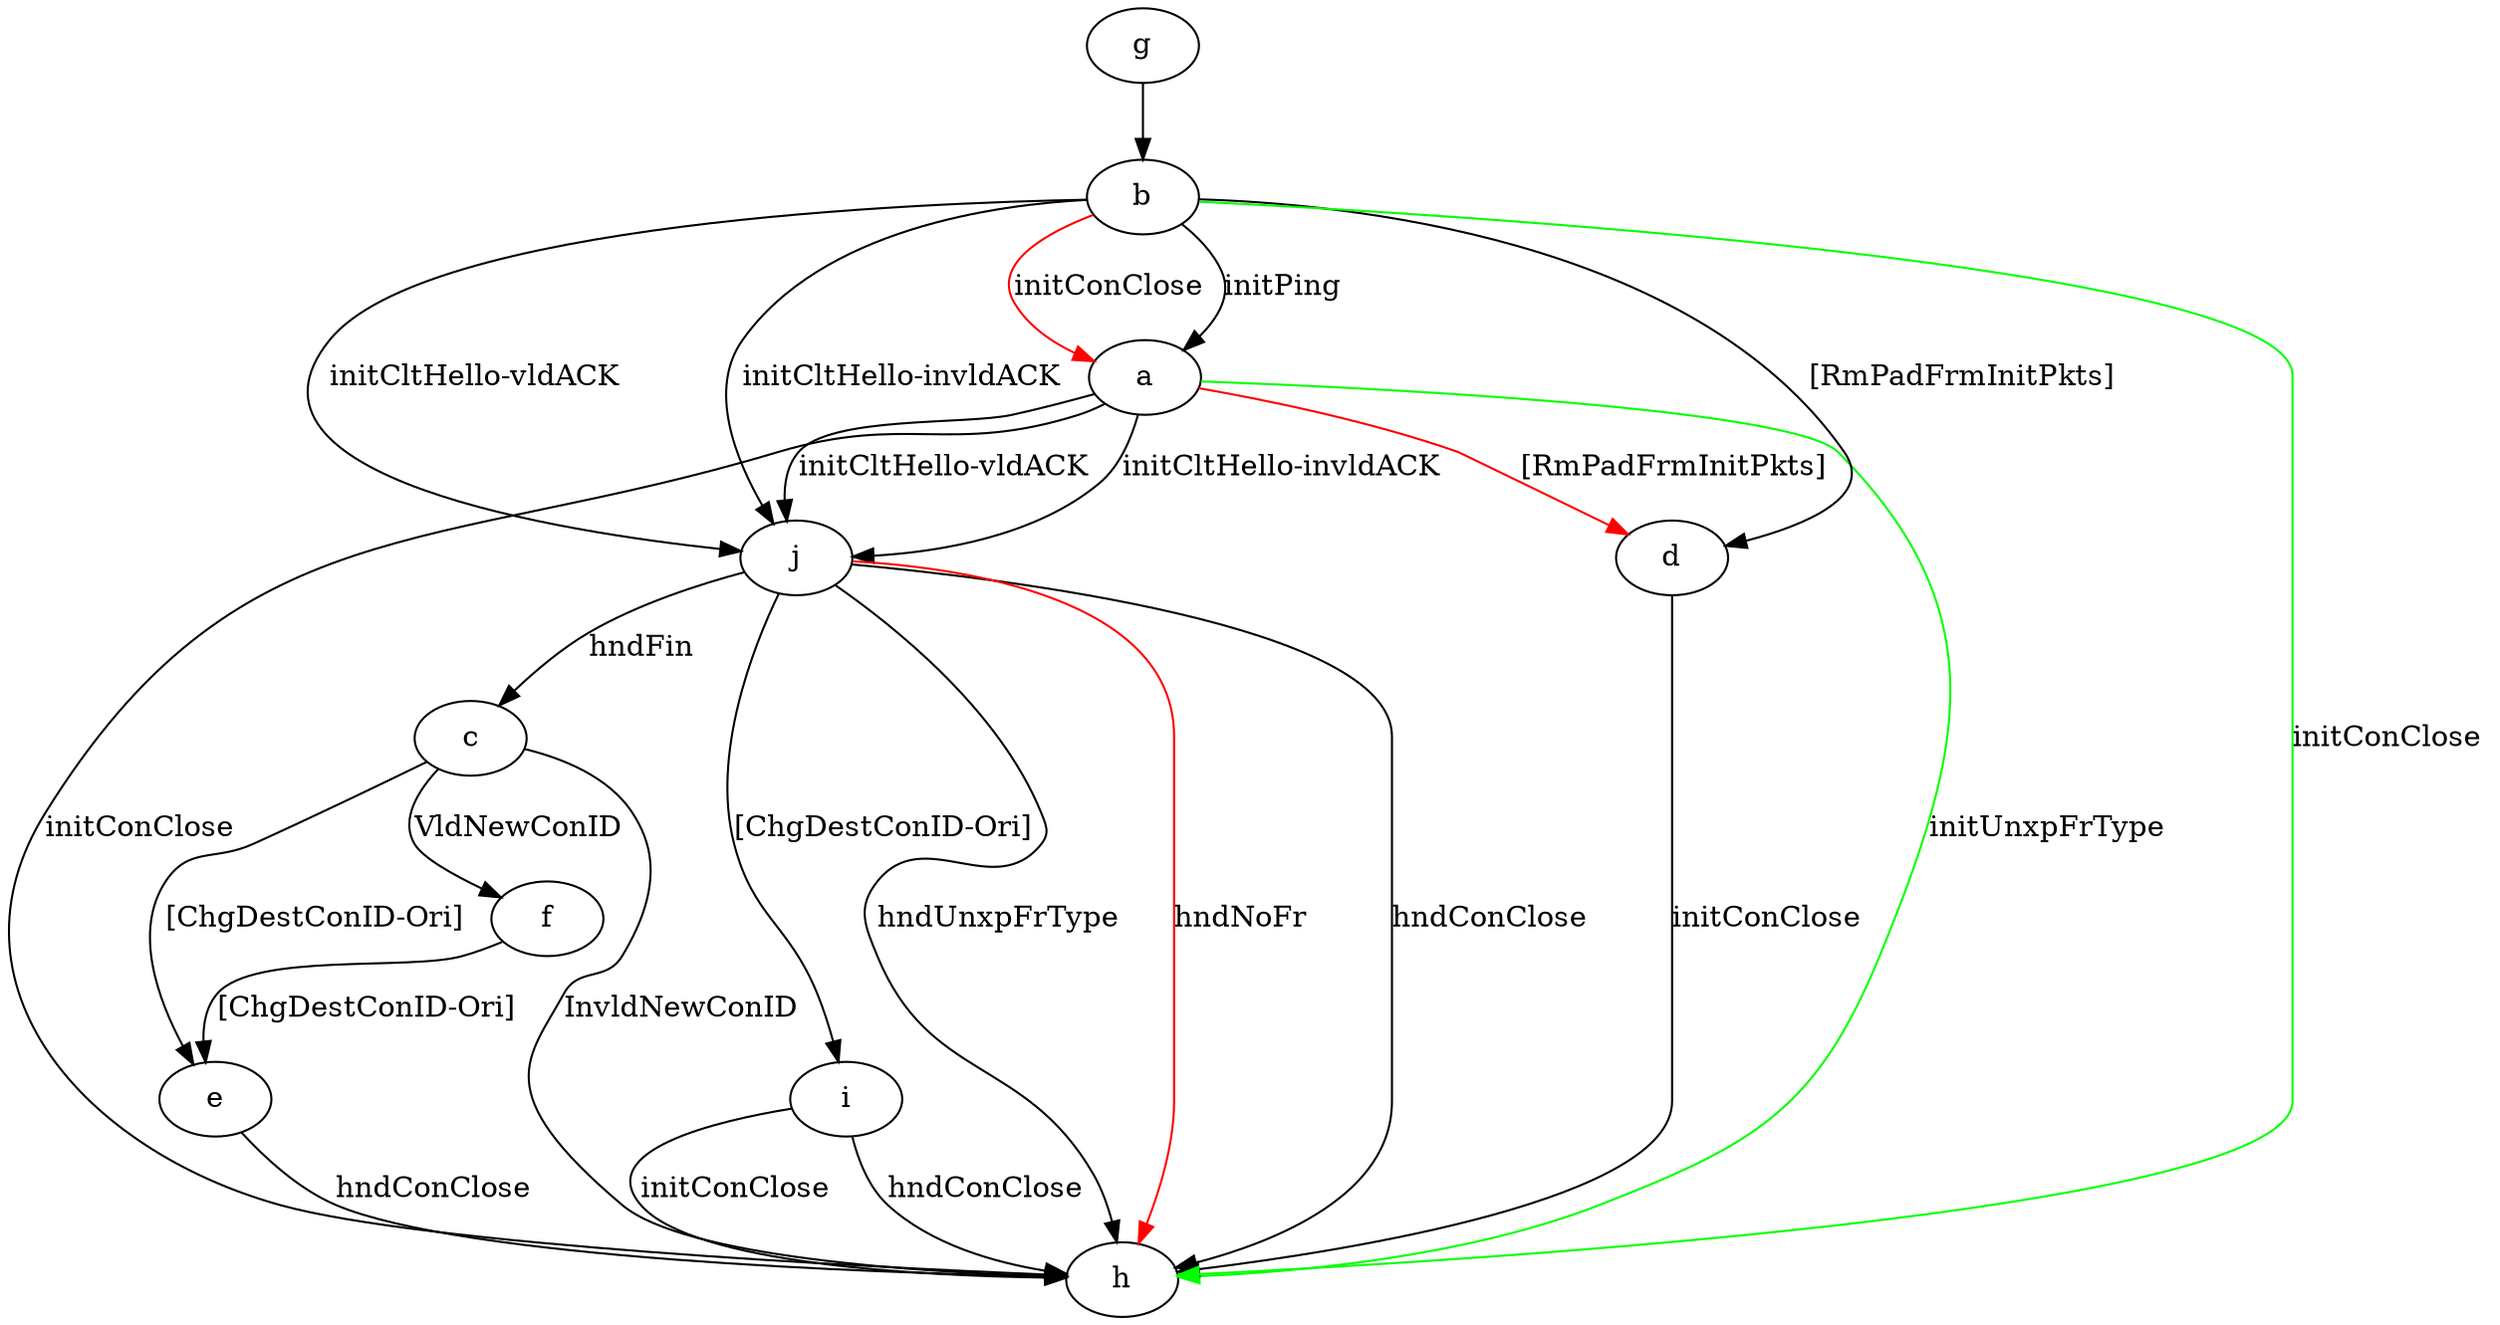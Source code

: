 digraph "" {
	a -> d	[key=0,
		color=red,
		label="[RmPadFrmInitPkts] "];
	a -> h	[key=0,
		label="initConClose "];
	a -> h	[key=1,
		color=green,
		label="initUnxpFrType "];
	a -> j	[key=0,
		label="initCltHello-vldACK "];
	a -> j	[key=1,
		label="initCltHello-invldACK "];
	b -> a	[key=0,
		label="initPing "];
	b -> a	[key=1,
		color=red,
		label="initConClose "];
	b -> d	[key=0,
		label="[RmPadFrmInitPkts] "];
	b -> h	[key=0,
		color=green,
		label="initConClose "];
	b -> j	[key=0,
		label="initCltHello-vldACK "];
	b -> j	[key=1,
		label="initCltHello-invldACK "];
	c -> e	[key=0,
		label="[ChgDestConID-Ori] "];
	c -> f	[key=0,
		label="VldNewConID "];
	c -> h	[key=0,
		label="InvldNewConID "];
	d -> h	[key=0,
		label="initConClose "];
	e -> h	[key=0,
		label="hndConClose "];
	f -> e	[key=0,
		label="[ChgDestConID-Ori] "];
	g -> b	[key=0];
	i -> h	[key=0,
		label="initConClose "];
	i -> h	[key=1,
		label="hndConClose "];
	j -> c	[key=0,
		label="hndFin "];
	j -> h	[key=0,
		label="hndConClose "];
	j -> h	[key=1,
		label="hndUnxpFrType "];
	j -> h	[key=2,
		color=red,
		label="hndNoFr "];
	j -> i	[key=0,
		label="[ChgDestConID-Ori] "];
}
